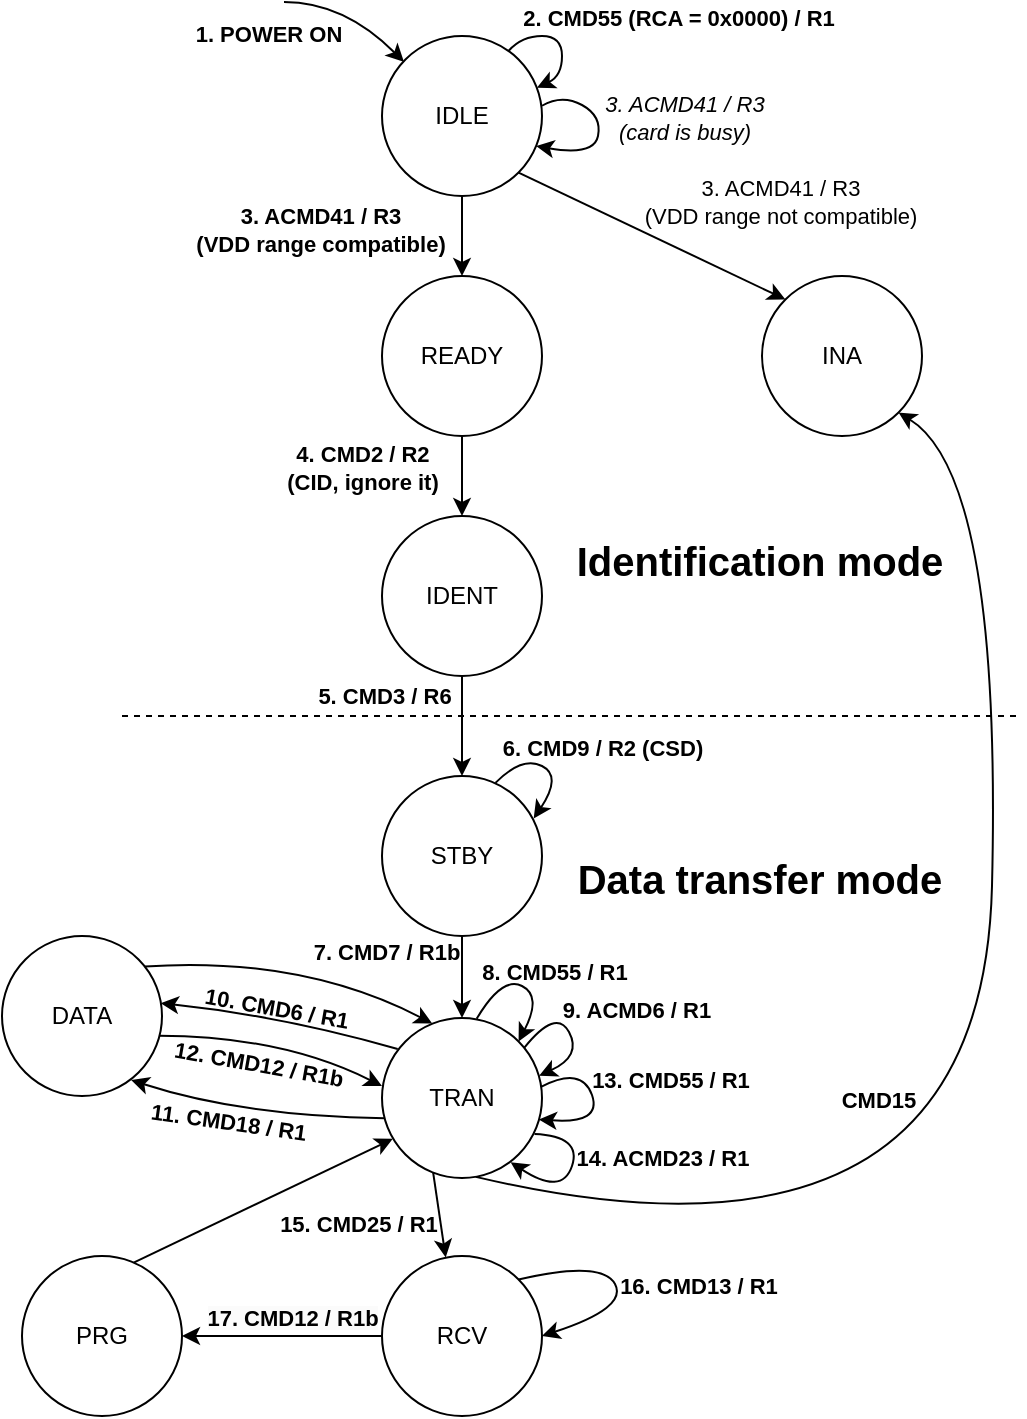 <mxfile version="21.1.2" type="device">
  <diagram id="7k8M25I1EJLbfj225uPY" name="Страница 1">
    <mxGraphModel dx="446" dy="288" grid="1" gridSize="10" guides="1" tooltips="1" connect="1" arrows="1" fold="1" page="1" pageScale="1" pageWidth="827" pageHeight="1169" math="0" shadow="0">
      <root>
        <mxCell id="0" />
        <mxCell id="1" parent="0" />
        <mxCell id="ZjYZ1jOLjF3a_fjfkov7-1" value="IDLE" style="ellipse;whiteSpace=wrap;html=1;aspect=fixed;" parent="1" vertex="1">
          <mxGeometry x="360" y="80" width="80" height="80" as="geometry" />
        </mxCell>
        <mxCell id="ZjYZ1jOLjF3a_fjfkov7-2" value="" style="curved=1;endArrow=classic;html=1;rounded=0;" parent="1" edge="1">
          <mxGeometry width="50" height="50" relative="1" as="geometry">
            <mxPoint x="311" y="63" as="sourcePoint" />
            <mxPoint x="371" y="93" as="targetPoint" />
            <Array as="points">
              <mxPoint x="341" y="63" />
            </Array>
          </mxGeometry>
        </mxCell>
        <mxCell id="ZjYZ1jOLjF3a_fjfkov7-3" value="&lt;b&gt;1. POWER ON&lt;/b&gt;" style="edgeLabel;html=1;align=center;verticalAlign=middle;resizable=0;points=[];labelBackgroundColor=none;" parent="ZjYZ1jOLjF3a_fjfkov7-2" vertex="1" connectable="0">
          <mxGeometry x="0.084" y="-4" relative="1" as="geometry">
            <mxPoint x="-42" y="6" as="offset" />
          </mxGeometry>
        </mxCell>
        <mxCell id="ZjYZ1jOLjF3a_fjfkov7-10" value="INA" style="ellipse;whiteSpace=wrap;html=1;aspect=fixed;" parent="1" vertex="1">
          <mxGeometry x="550" y="200" width="80" height="80" as="geometry" />
        </mxCell>
        <mxCell id="ZjYZ1jOLjF3a_fjfkov7-11" value="" style="curved=1;endArrow=classic;html=1;rounded=0;entryX=0;entryY=0;entryDx=0;entryDy=0;exitX=1;exitY=1;exitDx=0;exitDy=0;" parent="1" source="ZjYZ1jOLjF3a_fjfkov7-1" target="ZjYZ1jOLjF3a_fjfkov7-10" edge="1">
          <mxGeometry width="50" height="50" relative="1" as="geometry">
            <mxPoint x="396.88" y="183.76" as="sourcePoint" />
            <mxPoint x="292.0" y="240" as="targetPoint" />
            <Array as="points" />
          </mxGeometry>
        </mxCell>
        <mxCell id="ZjYZ1jOLjF3a_fjfkov7-12" value="3. ACMD41 / R3&lt;br&gt;(VDD range not compatible)" style="edgeLabel;html=1;align=center;verticalAlign=middle;resizable=0;points=[];labelBackgroundColor=none;" parent="ZjYZ1jOLjF3a_fjfkov7-11" vertex="1" connectable="0">
          <mxGeometry x="0.664" relative="1" as="geometry">
            <mxPoint x="19" y="-38" as="offset" />
          </mxGeometry>
        </mxCell>
        <mxCell id="ZjYZ1jOLjF3a_fjfkov7-14" value="" style="curved=1;endArrow=classic;html=1;rounded=0;exitX=0.792;exitY=0.092;exitDx=0;exitDy=0;exitPerimeter=0;entryX=0.969;entryY=0.323;entryDx=0;entryDy=0;entryPerimeter=0;" parent="1" source="ZjYZ1jOLjF3a_fjfkov7-1" target="ZjYZ1jOLjF3a_fjfkov7-1" edge="1">
          <mxGeometry width="50" height="50" relative="1" as="geometry">
            <mxPoint x="423.48" y="86.16" as="sourcePoint" />
            <mxPoint x="439" y="110" as="targetPoint" />
            <Array as="points">
              <mxPoint x="430" y="80" />
              <mxPoint x="450" y="80" />
              <mxPoint x="450" y="100" />
            </Array>
          </mxGeometry>
        </mxCell>
        <mxCell id="ZjYZ1jOLjF3a_fjfkov7-16" value="&lt;b style=&quot;&quot;&gt;2. CMD55 (RCA = 0x0000) / R1&lt;/b&gt;" style="edgeLabel;html=1;align=center;verticalAlign=middle;resizable=0;points=[];labelBackgroundColor=none;" parent="ZjYZ1jOLjF3a_fjfkov7-14" vertex="1" connectable="0">
          <mxGeometry x="-0.1" y="-1" relative="1" as="geometry">
            <mxPoint x="59" y="-10" as="offset" />
          </mxGeometry>
        </mxCell>
        <mxCell id="ZjYZ1jOLjF3a_fjfkov7-17" value="" style="curved=1;endArrow=classic;html=1;rounded=0;exitX=1;exitY=0.436;exitDx=0;exitDy=0;exitPerimeter=0;entryX=0.963;entryY=0.688;entryDx=0;entryDy=0;entryPerimeter=0;" parent="1" source="ZjYZ1jOLjF3a_fjfkov7-1" target="ZjYZ1jOLjF3a_fjfkov7-1" edge="1">
          <mxGeometry width="50" height="50" relative="1" as="geometry">
            <mxPoint x="439.36" y="116.36" as="sourcePoint" />
            <mxPoint x="440" y="136" as="targetPoint" />
            <Array as="points">
              <mxPoint x="450" y="109" />
              <mxPoint x="470" y="120" />
              <mxPoint x="466" y="140" />
            </Array>
          </mxGeometry>
        </mxCell>
        <mxCell id="ZjYZ1jOLjF3a_fjfkov7-18" value="&lt;i style=&quot;&quot;&gt;3. ACMD41 / R3&lt;br&gt;(card is busy)&lt;/i&gt;" style="edgeLabel;html=1;align=center;verticalAlign=middle;resizable=0;points=[];labelBackgroundColor=none;" parent="ZjYZ1jOLjF3a_fjfkov7-17" vertex="1" connectable="0">
          <mxGeometry x="-0.1" y="-1" relative="1" as="geometry">
            <mxPoint x="42" y="-3" as="offset" />
          </mxGeometry>
        </mxCell>
        <mxCell id="ZjYZ1jOLjF3a_fjfkov7-19" value="READY" style="ellipse;whiteSpace=wrap;html=1;aspect=fixed;" parent="1" vertex="1">
          <mxGeometry x="360" y="200" width="80" height="80" as="geometry" />
        </mxCell>
        <mxCell id="ZjYZ1jOLjF3a_fjfkov7-20" value="" style="curved=1;endArrow=classic;html=1;rounded=0;exitX=0.5;exitY=1;exitDx=0;exitDy=0;entryX=0.5;entryY=0;entryDx=0;entryDy=0;" parent="1" source="ZjYZ1jOLjF3a_fjfkov7-1" target="ZjYZ1jOLjF3a_fjfkov7-19" edge="1">
          <mxGeometry width="50" height="50" relative="1" as="geometry">
            <mxPoint x="398.96" y="159.64" as="sourcePoint" />
            <mxPoint x="400" y="190" as="targetPoint" />
            <Array as="points" />
          </mxGeometry>
        </mxCell>
        <mxCell id="ZjYZ1jOLjF3a_fjfkov7-21" value="&lt;b style=&quot;&quot;&gt;3. ACMD41 / R3&lt;br&gt;(&lt;/b&gt;&lt;b&gt;VDD range compatible&lt;/b&gt;&lt;b style=&quot;&quot;&gt;)&lt;/b&gt;" style="edgeLabel;html=1;align=center;verticalAlign=middle;resizable=0;points=[];labelBackgroundColor=none;" parent="ZjYZ1jOLjF3a_fjfkov7-20" vertex="1" connectable="0">
          <mxGeometry x="-0.1" y="-1" relative="1" as="geometry">
            <mxPoint x="-70" y="-1" as="offset" />
          </mxGeometry>
        </mxCell>
        <mxCell id="ZjYZ1jOLjF3a_fjfkov7-22" value="IDENT" style="ellipse;whiteSpace=wrap;html=1;aspect=fixed;" parent="1" vertex="1">
          <mxGeometry x="360" y="320" width="80" height="80" as="geometry" />
        </mxCell>
        <mxCell id="ZjYZ1jOLjF3a_fjfkov7-23" value="" style="curved=1;endArrow=classic;html=1;rounded=0;exitX=0.5;exitY=1;exitDx=0;exitDy=0;entryX=0.5;entryY=0;entryDx=0;entryDy=0;" parent="1" edge="1">
          <mxGeometry width="50" height="50" relative="1" as="geometry">
            <mxPoint x="400.0" y="280" as="sourcePoint" />
            <mxPoint x="400.0" y="320" as="targetPoint" />
            <Array as="points" />
          </mxGeometry>
        </mxCell>
        <mxCell id="ZjYZ1jOLjF3a_fjfkov7-24" value="&lt;b style=&quot;&quot;&gt;4. CMD2 / R2&lt;br&gt;(CID, ignore it)&lt;br&gt;&lt;/b&gt;" style="edgeLabel;html=1;align=center;verticalAlign=middle;resizable=0;points=[];labelBackgroundColor=none;" parent="ZjYZ1jOLjF3a_fjfkov7-23" vertex="1" connectable="0">
          <mxGeometry x="-0.1" y="-1" relative="1" as="geometry">
            <mxPoint x="-49" y="-2" as="offset" />
          </mxGeometry>
        </mxCell>
        <mxCell id="ZjYZ1jOLjF3a_fjfkov7-25" value="STBY" style="ellipse;whiteSpace=wrap;html=1;aspect=fixed;" parent="1" vertex="1">
          <mxGeometry x="360" y="450" width="80" height="80" as="geometry" />
        </mxCell>
        <mxCell id="ZjYZ1jOLjF3a_fjfkov7-28" value="" style="endArrow=none;dashed=1;html=1;rounded=0;" parent="1" edge="1">
          <mxGeometry width="50" height="50" relative="1" as="geometry">
            <mxPoint x="230" y="420" as="sourcePoint" />
            <mxPoint x="680" y="420" as="targetPoint" />
          </mxGeometry>
        </mxCell>
        <mxCell id="ZjYZ1jOLjF3a_fjfkov7-29" value="&lt;font style=&quot;font-size: 20px;&quot;&gt;&lt;b&gt;Identification mode&lt;/b&gt;&lt;/font&gt;" style="text;html=1;strokeColor=none;fillColor=none;align=center;verticalAlign=middle;whiteSpace=wrap;rounded=0;labelBackgroundColor=none;" parent="1" vertex="1">
          <mxGeometry x="454" y="327" width="190" height="30" as="geometry" />
        </mxCell>
        <mxCell id="ZjYZ1jOLjF3a_fjfkov7-31" value="&lt;font style=&quot;font-size: 20px;&quot;&gt;&lt;b&gt;Data transfer mode&lt;/b&gt;&lt;/font&gt;" style="text;html=1;strokeColor=none;fillColor=none;align=center;verticalAlign=middle;whiteSpace=wrap;rounded=0;labelBackgroundColor=none;" parent="1" vertex="1">
          <mxGeometry x="454" y="486" width="190" height="30" as="geometry" />
        </mxCell>
        <mxCell id="ZjYZ1jOLjF3a_fjfkov7-32" value="" style="curved=1;endArrow=classic;html=1;rounded=0;exitX=0.5;exitY=1;exitDx=0;exitDy=0;entryX=0.5;entryY=0;entryDx=0;entryDy=0;" parent="1" target="ZjYZ1jOLjF3a_fjfkov7-25" edge="1">
          <mxGeometry width="50" height="50" relative="1" as="geometry">
            <mxPoint x="400.0" y="400" as="sourcePoint" />
            <mxPoint x="400.0" y="440" as="targetPoint" />
            <Array as="points" />
          </mxGeometry>
        </mxCell>
        <mxCell id="ZjYZ1jOLjF3a_fjfkov7-33" value="&lt;b style=&quot;&quot;&gt;5. CMD3 / R6&lt;br&gt;&lt;/b&gt;" style="edgeLabel;html=1;align=center;verticalAlign=middle;resizable=0;points=[];labelBackgroundColor=none;" parent="ZjYZ1jOLjF3a_fjfkov7-32" vertex="1" connectable="0">
          <mxGeometry x="-0.1" y="-1" relative="1" as="geometry">
            <mxPoint x="-38" y="-13" as="offset" />
          </mxGeometry>
        </mxCell>
        <mxCell id="ZjYZ1jOLjF3a_fjfkov7-38" value="TRAN" style="ellipse;whiteSpace=wrap;html=1;aspect=fixed;" parent="1" vertex="1">
          <mxGeometry x="360" y="571" width="80" height="80" as="geometry" />
        </mxCell>
        <mxCell id="ZjYZ1jOLjF3a_fjfkov7-39" value="" style="endArrow=classic;html=1;rounded=0;fontSize=20;entryX=0.5;entryY=0;entryDx=0;entryDy=0;exitX=0.5;exitY=1;exitDx=0;exitDy=0;" parent="1" source="ZjYZ1jOLjF3a_fjfkov7-25" target="ZjYZ1jOLjF3a_fjfkov7-38" edge="1">
          <mxGeometry width="50" height="50" relative="1" as="geometry">
            <mxPoint x="360" y="480" as="sourcePoint" />
            <mxPoint x="410" y="430" as="targetPoint" />
          </mxGeometry>
        </mxCell>
        <mxCell id="ZjYZ1jOLjF3a_fjfkov7-41" value="&lt;span style=&quot;font-size: 11px;&quot;&gt;&lt;b&gt;7. CMD7 / R1b&lt;/b&gt;&lt;/span&gt;" style="edgeLabel;html=1;align=center;verticalAlign=middle;resizable=0;points=[];fontSize=20;labelBackgroundColor=none;" parent="ZjYZ1jOLjF3a_fjfkov7-39" vertex="1" connectable="0">
          <mxGeometry x="0.562" y="1" relative="1" as="geometry">
            <mxPoint x="-39" y="-28" as="offset" />
          </mxGeometry>
        </mxCell>
        <mxCell id="ZjYZ1jOLjF3a_fjfkov7-42" value="" style="curved=1;endArrow=classic;html=1;rounded=0;exitX=0.792;exitY=0.092;exitDx=0;exitDy=0;exitPerimeter=0;entryX=1;entryY=0;entryDx=0;entryDy=0;" parent="1" target="ZjYZ1jOLjF3a_fjfkov7-38" edge="1">
          <mxGeometry width="50" height="50" relative="1" as="geometry">
            <mxPoint x="407.36" y="571.36" as="sourcePoint" />
            <mxPoint x="426.68" y="588.12" as="targetPoint" />
            <Array as="points">
              <mxPoint x="420" y="550" />
              <mxPoint x="440" y="560" />
            </Array>
          </mxGeometry>
        </mxCell>
        <mxCell id="ZjYZ1jOLjF3a_fjfkov7-43" value="&lt;b style=&quot;&quot;&gt;8. CMD55 / R1&lt;/b&gt;" style="edgeLabel;html=1;align=center;verticalAlign=middle;resizable=0;points=[];labelBackgroundColor=none;" parent="ZjYZ1jOLjF3a_fjfkov7-42" vertex="1" connectable="0">
          <mxGeometry x="-0.1" y="-1" relative="1" as="geometry">
            <mxPoint x="19" y="-7" as="offset" />
          </mxGeometry>
        </mxCell>
        <mxCell id="ZjYZ1jOLjF3a_fjfkov7-44" value="" style="curved=1;endArrow=classic;html=1;rounded=0;exitX=0.016;exitY=0.627;exitDx=0;exitDy=0;entryX=0.807;entryY=0.9;entryDx=0;entryDy=0;entryPerimeter=0;exitPerimeter=0;" parent="1" source="ZjYZ1jOLjF3a_fjfkov7-38" target="ZjYZ1jOLjF3a_fjfkov7-50" edge="1">
          <mxGeometry width="50" height="50" relative="1" as="geometry">
            <mxPoint x="403.36" y="668.36" as="sourcePoint" />
            <mxPoint x="417.52" y="686.84" as="targetPoint" />
            <Array as="points">
              <mxPoint x="290" y="620" />
            </Array>
          </mxGeometry>
        </mxCell>
        <mxCell id="ZjYZ1jOLjF3a_fjfkov7-53" value="&lt;b&gt;11. CMD18 / R1&lt;/b&gt;" style="edgeLabel;html=1;align=center;verticalAlign=middle;resizable=0;points=[];fontSize=11;labelBackgroundColor=none;rotation=8;" parent="ZjYZ1jOLjF3a_fjfkov7-44" vertex="1" connectable="0">
          <mxGeometry x="-0.376" relative="1" as="geometry">
            <mxPoint x="-38" y="2" as="offset" />
          </mxGeometry>
        </mxCell>
        <mxCell id="ZjYZ1jOLjF3a_fjfkov7-46" value="" style="curved=1;endArrow=classic;html=1;rounded=0;exitX=0.926;exitY=0.237;exitDx=0;exitDy=0;exitPerimeter=0;entryX=0.982;entryY=0.361;entryDx=0;entryDy=0;entryPerimeter=0;" parent="1" target="ZjYZ1jOLjF3a_fjfkov7-38" edge="1">
          <mxGeometry width="50" height="50" relative="1" as="geometry">
            <mxPoint x="431.08" y="585.96" as="sourcePoint" />
            <mxPoint x="440" y="600" as="targetPoint" />
            <Array as="points">
              <mxPoint x="447" y="566" />
              <mxPoint x="460" y="590" />
            </Array>
          </mxGeometry>
        </mxCell>
        <mxCell id="ZjYZ1jOLjF3a_fjfkov7-47" value="&lt;b style=&quot;&quot;&gt;9. ACMD6 / R1&lt;/b&gt;" style="edgeLabel;html=1;align=center;verticalAlign=middle;resizable=0;points=[];labelBackgroundColor=none;" parent="ZjYZ1jOLjF3a_fjfkov7-46" vertex="1" connectable="0">
          <mxGeometry x="-0.1" y="-1" relative="1" as="geometry">
            <mxPoint x="36" y="-8" as="offset" />
          </mxGeometry>
        </mxCell>
        <mxCell id="ZjYZ1jOLjF3a_fjfkov7-50" value="DATA" style="ellipse;whiteSpace=wrap;html=1;aspect=fixed;" parent="1" vertex="1">
          <mxGeometry x="170" y="530" width="80" height="80" as="geometry" />
        </mxCell>
        <mxCell id="ZjYZ1jOLjF3a_fjfkov7-55" value="" style="curved=1;endArrow=classic;html=1;rounded=0;fontSize=11;exitX=0.983;exitY=0.623;exitDx=0;exitDy=0;exitPerimeter=0;" parent="1" source="ZjYZ1jOLjF3a_fjfkov7-50" edge="1">
          <mxGeometry width="50" height="50" relative="1" as="geometry">
            <mxPoint x="380" y="620" as="sourcePoint" />
            <mxPoint x="360" y="605" as="targetPoint" />
            <Array as="points">
              <mxPoint x="310" y="580" />
            </Array>
          </mxGeometry>
        </mxCell>
        <mxCell id="H6CsgcQuedB_DsCpskJ9-2" value="&lt;b style=&quot;border-color: var(--border-color);&quot;&gt;12. CMD12 / R1b&lt;/b&gt;" style="edgeLabel;html=1;align=center;verticalAlign=middle;resizable=0;points=[];rotation=10;labelBackgroundColor=none;" parent="ZjYZ1jOLjF3a_fjfkov7-55" vertex="1" connectable="0">
          <mxGeometry x="-0.299" y="-8" relative="1" as="geometry">
            <mxPoint x="8" y="6" as="offset" />
          </mxGeometry>
        </mxCell>
        <mxCell id="ZjYZ1jOLjF3a_fjfkov7-60" value="" style="rounded=0;orthogonalLoop=1;jettySize=auto;html=1;fontSize=11;" parent="1" source="ZjYZ1jOLjF3a_fjfkov7-56" target="ZjYZ1jOLjF3a_fjfkov7-59" edge="1">
          <mxGeometry relative="1" as="geometry" />
        </mxCell>
        <mxCell id="H6CsgcQuedB_DsCpskJ9-3" value="&lt;b style=&quot;border-color: var(--border-color); background-color: rgb(251, 251, 251);&quot;&gt;17. CMD12 / R1b&lt;/b&gt;" style="edgeLabel;html=1;align=center;verticalAlign=middle;resizable=0;points=[];rotation=0;" parent="ZjYZ1jOLjF3a_fjfkov7-60" vertex="1" connectable="0">
          <mxGeometry x="0.242" y="-2" relative="1" as="geometry">
            <mxPoint x="17" y="-7" as="offset" />
          </mxGeometry>
        </mxCell>
        <mxCell id="ZjYZ1jOLjF3a_fjfkov7-56" value="RCV" style="ellipse;whiteSpace=wrap;html=1;aspect=fixed;" parent="1" vertex="1">
          <mxGeometry x="360" y="690" width="80" height="80" as="geometry" />
        </mxCell>
        <mxCell id="ZjYZ1jOLjF3a_fjfkov7-57" value="" style="curved=1;endArrow=classic;html=1;rounded=0;exitX=0.32;exitY=0.968;exitDx=0;exitDy=0;entryX=0.398;entryY=0.009;entryDx=0;entryDy=0;entryPerimeter=0;exitPerimeter=0;" parent="1" source="ZjYZ1jOLjF3a_fjfkov7-38" target="ZjYZ1jOLjF3a_fjfkov7-56" edge="1">
          <mxGeometry width="50" height="50" relative="1" as="geometry">
            <mxPoint x="385.76" y="652.84" as="sourcePoint" />
            <mxPoint x="350.0" y="700" as="targetPoint" />
          </mxGeometry>
        </mxCell>
        <mxCell id="ZjYZ1jOLjF3a_fjfkov7-58" value="&lt;b&gt;15. CMD25 / R1&lt;/b&gt;" style="edgeLabel;html=1;align=center;verticalAlign=middle;resizable=0;points=[];fontSize=11;labelBackgroundColor=none;" parent="ZjYZ1jOLjF3a_fjfkov7-57" vertex="1" connectable="0">
          <mxGeometry x="-0.376" relative="1" as="geometry">
            <mxPoint x="-40" y="12" as="offset" />
          </mxGeometry>
        </mxCell>
        <mxCell id="ZjYZ1jOLjF3a_fjfkov7-59" value="PRG" style="ellipse;whiteSpace=wrap;html=1;aspect=fixed;" parent="1" vertex="1">
          <mxGeometry x="180" y="690" width="80" height="80" as="geometry" />
        </mxCell>
        <mxCell id="ZjYZ1jOLjF3a_fjfkov7-61" value="" style="curved=1;endArrow=classic;html=1;rounded=0;fontSize=11;exitX=0.698;exitY=0.041;exitDx=0;exitDy=0;entryX=0.068;entryY=0.755;entryDx=0;entryDy=0;entryPerimeter=0;exitPerimeter=0;" parent="1" source="ZjYZ1jOLjF3a_fjfkov7-59" target="ZjYZ1jOLjF3a_fjfkov7-38" edge="1">
          <mxGeometry width="50" height="50" relative="1" as="geometry">
            <mxPoint x="382.24" y="860" as="sourcePoint" />
            <mxPoint x="294" y="622.36" as="targetPoint" />
          </mxGeometry>
        </mxCell>
        <mxCell id="ZjYZ1jOLjF3a_fjfkov7-62" value="" style="curved=1;endArrow=classic;html=1;rounded=0;fontSize=11;entryX=1;entryY=1;entryDx=0;entryDy=0;exitX=0.586;exitY=0.993;exitDx=0;exitDy=0;exitPerimeter=0;" parent="1" source="ZjYZ1jOLjF3a_fjfkov7-38" target="ZjYZ1jOLjF3a_fjfkov7-10" edge="1">
          <mxGeometry width="50" height="50" relative="1" as="geometry">
            <mxPoint x="410" y="650" as="sourcePoint" />
            <mxPoint x="790.0" y="527" as="targetPoint" />
            <Array as="points">
              <mxPoint x="660" y="710" />
              <mxPoint x="670" y="300" />
            </Array>
          </mxGeometry>
        </mxCell>
        <mxCell id="ZjYZ1jOLjF3a_fjfkov7-63" value="&lt;b&gt;CMD15&lt;/b&gt;" style="edgeLabel;html=1;align=center;verticalAlign=middle;resizable=0;points=[];fontSize=11;" parent="ZjYZ1jOLjF3a_fjfkov7-62" vertex="1" connectable="0">
          <mxGeometry x="0.35" relative="1" as="geometry">
            <mxPoint x="-58" y="135" as="offset" />
          </mxGeometry>
        </mxCell>
        <mxCell id="_k4n5UELKXxglqa8ZC2y-1" value="" style="curved=1;endArrow=classic;html=1;rounded=0;exitX=0.709;exitY=0.043;exitDx=0;exitDy=0;exitPerimeter=0;entryX=0.948;entryY=0.266;entryDx=0;entryDy=0;entryPerimeter=0;" parent="1" source="ZjYZ1jOLjF3a_fjfkov7-25" target="ZjYZ1jOLjF3a_fjfkov7-25" edge="1">
          <mxGeometry width="50" height="50" relative="1" as="geometry">
            <mxPoint x="417.36" y="461.36" as="sourcePoint" />
            <mxPoint x="438" y="473" as="targetPoint" />
            <Array as="points">
              <mxPoint x="430" y="440" />
              <mxPoint x="450" y="450" />
            </Array>
          </mxGeometry>
        </mxCell>
        <mxCell id="_k4n5UELKXxglqa8ZC2y-2" value="&lt;b style=&quot;&quot;&gt;6. CMD9 / R2 (CSD)&lt;/b&gt;" style="edgeLabel;html=1;align=center;verticalAlign=middle;resizable=0;points=[];labelBackgroundColor=none;" parent="_k4n5UELKXxglqa8ZC2y-1" vertex="1" connectable="0">
          <mxGeometry x="-0.1" y="-1" relative="1" as="geometry">
            <mxPoint x="30" y="-10" as="offset" />
          </mxGeometry>
        </mxCell>
        <mxCell id="383gxsGYchbNmXYcQ0lU-1" value="" style="curved=1;endArrow=classic;html=1;rounded=0;exitX=1;exitY=0;exitDx=0;exitDy=0;entryX=1;entryY=0.5;entryDx=0;entryDy=0;" parent="1" source="ZjYZ1jOLjF3a_fjfkov7-56" target="ZjYZ1jOLjF3a_fjfkov7-56" edge="1">
          <mxGeometry width="50" height="50" relative="1" as="geometry">
            <mxPoint x="454.08" y="711.96" as="sourcePoint" />
            <mxPoint x="462" y="726" as="targetPoint" />
            <Array as="points">
              <mxPoint x="470" y="692" />
              <mxPoint x="483" y="716" />
            </Array>
          </mxGeometry>
        </mxCell>
        <mxCell id="383gxsGYchbNmXYcQ0lU-2" value="&lt;b style=&quot;&quot;&gt;16. CMD13 / R1&lt;/b&gt;" style="edgeLabel;html=1;align=center;verticalAlign=middle;resizable=0;points=[];labelBackgroundColor=none;" parent="383gxsGYchbNmXYcQ0lU-1" vertex="1" connectable="0">
          <mxGeometry x="-0.1" y="-1" relative="1" as="geometry">
            <mxPoint x="44" y="4" as="offset" />
          </mxGeometry>
        </mxCell>
        <mxCell id="SnXnKUocGj2prEQRB97x-1" value="" style="curved=1;endArrow=classic;html=1;rounded=0;exitX=0.997;exitY=0.429;exitDx=0;exitDy=0;entryX=0.98;entryY=0.634;entryDx=0;entryDy=0;entryPerimeter=0;exitPerimeter=0;" parent="1" source="ZjYZ1jOLjF3a_fjfkov7-38" target="ZjYZ1jOLjF3a_fjfkov7-38" edge="1">
          <mxGeometry width="50" height="50" relative="1" as="geometry">
            <mxPoint x="460.0" y="615.86" as="sourcePoint" />
            <mxPoint x="480.64" y="627.5" as="targetPoint" />
            <Array as="points">
              <mxPoint x="460" y="595" />
              <mxPoint x="470" y="624" />
            </Array>
          </mxGeometry>
        </mxCell>
        <mxCell id="SnXnKUocGj2prEQRB97x-2" value="&lt;b style=&quot;&quot;&gt;13. CMD55 / R1&lt;/b&gt;" style="edgeLabel;html=1;align=center;verticalAlign=middle;resizable=0;points=[];labelBackgroundColor=none;" parent="SnXnKUocGj2prEQRB97x-1" vertex="1" connectable="0">
          <mxGeometry x="-0.1" y="-1" relative="1" as="geometry">
            <mxPoint x="40" y="-8" as="offset" />
          </mxGeometry>
        </mxCell>
        <mxCell id="SnXnKUocGj2prEQRB97x-3" value="" style="curved=1;endArrow=classic;html=1;rounded=0;exitX=0.953;exitY=0.725;exitDx=0;exitDy=0;exitPerimeter=0;entryX=0.804;entryY=0.901;entryDx=0;entryDy=0;entryPerimeter=0;" parent="1" source="ZjYZ1jOLjF3a_fjfkov7-38" target="ZjYZ1jOLjF3a_fjfkov7-38" edge="1">
          <mxGeometry width="50" height="50" relative="1" as="geometry">
            <mxPoint x="440.0" y="636.96" as="sourcePoint" />
            <mxPoint x="447.92" y="651" as="targetPoint" />
            <Array as="points">
              <mxPoint x="460" y="630" />
              <mxPoint x="450" y="660" />
            </Array>
          </mxGeometry>
        </mxCell>
        <mxCell id="SnXnKUocGj2prEQRB97x-4" value="&lt;b style=&quot;&quot;&gt;14. ACMD23 / R1&lt;/b&gt;" style="edgeLabel;html=1;align=center;verticalAlign=middle;resizable=0;points=[];labelBackgroundColor=none;" parent="SnXnKUocGj2prEQRB97x-3" vertex="1" connectable="0">
          <mxGeometry x="-0.1" y="-1" relative="1" as="geometry">
            <mxPoint x="46" y="-3" as="offset" />
          </mxGeometry>
        </mxCell>
        <mxCell id="zGZ7WX7-zmHImC6_Uvx7-7" value="" style="curved=1;endArrow=classic;html=1;rounded=0;exitX=0.098;exitY=0.194;exitDx=0;exitDy=0;exitPerimeter=0;entryX=0.992;entryY=0.42;entryDx=0;entryDy=0;entryPerimeter=0;" parent="1" source="ZjYZ1jOLjF3a_fjfkov7-38" target="ZjYZ1jOLjF3a_fjfkov7-50" edge="1">
          <mxGeometry width="50" height="50" relative="1" as="geometry">
            <mxPoint x="356" y="549" as="sourcePoint" />
            <mxPoint x="245" y="546" as="targetPoint" />
            <Array as="points">
              <mxPoint x="310" y="570" />
            </Array>
          </mxGeometry>
        </mxCell>
        <mxCell id="zGZ7WX7-zmHImC6_Uvx7-8" value="&lt;b&gt;10. CMD6 / R1&lt;/b&gt;" style="edgeLabel;html=1;align=center;verticalAlign=middle;resizable=0;points=[];fontSize=11;labelBackgroundColor=none;rotation=10;" parent="zGZ7WX7-zmHImC6_Uvx7-7" vertex="1" connectable="0">
          <mxGeometry x="-0.376" relative="1" as="geometry">
            <mxPoint x="-25" y="-10" as="offset" />
          </mxGeometry>
        </mxCell>
        <mxCell id="4bD8EloU7Z8ebbajXmfG-1" value="" style="curved=1;endArrow=classic;html=1;rounded=0;fontSize=11;exitX=0.893;exitY=0.19;exitDx=0;exitDy=0;exitPerimeter=0;entryX=0.314;entryY=0.034;entryDx=0;entryDy=0;entryPerimeter=0;" edge="1" parent="1" source="ZjYZ1jOLjF3a_fjfkov7-50" target="ZjYZ1jOLjF3a_fjfkov7-38">
          <mxGeometry width="50" height="50" relative="1" as="geometry">
            <mxPoint x="259" y="590" as="sourcePoint" />
            <mxPoint x="370" y="615" as="targetPoint" />
            <Array as="points">
              <mxPoint x="320" y="540" />
            </Array>
          </mxGeometry>
        </mxCell>
      </root>
    </mxGraphModel>
  </diagram>
</mxfile>
